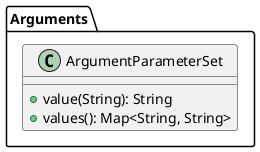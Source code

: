 @startuml

    class Arguments.ArgumentParameterSet [[Arguments.ArgumentParameterSet.html]] {
        +value(String): String
        +values(): Map<String, String>
    }

@enduml

